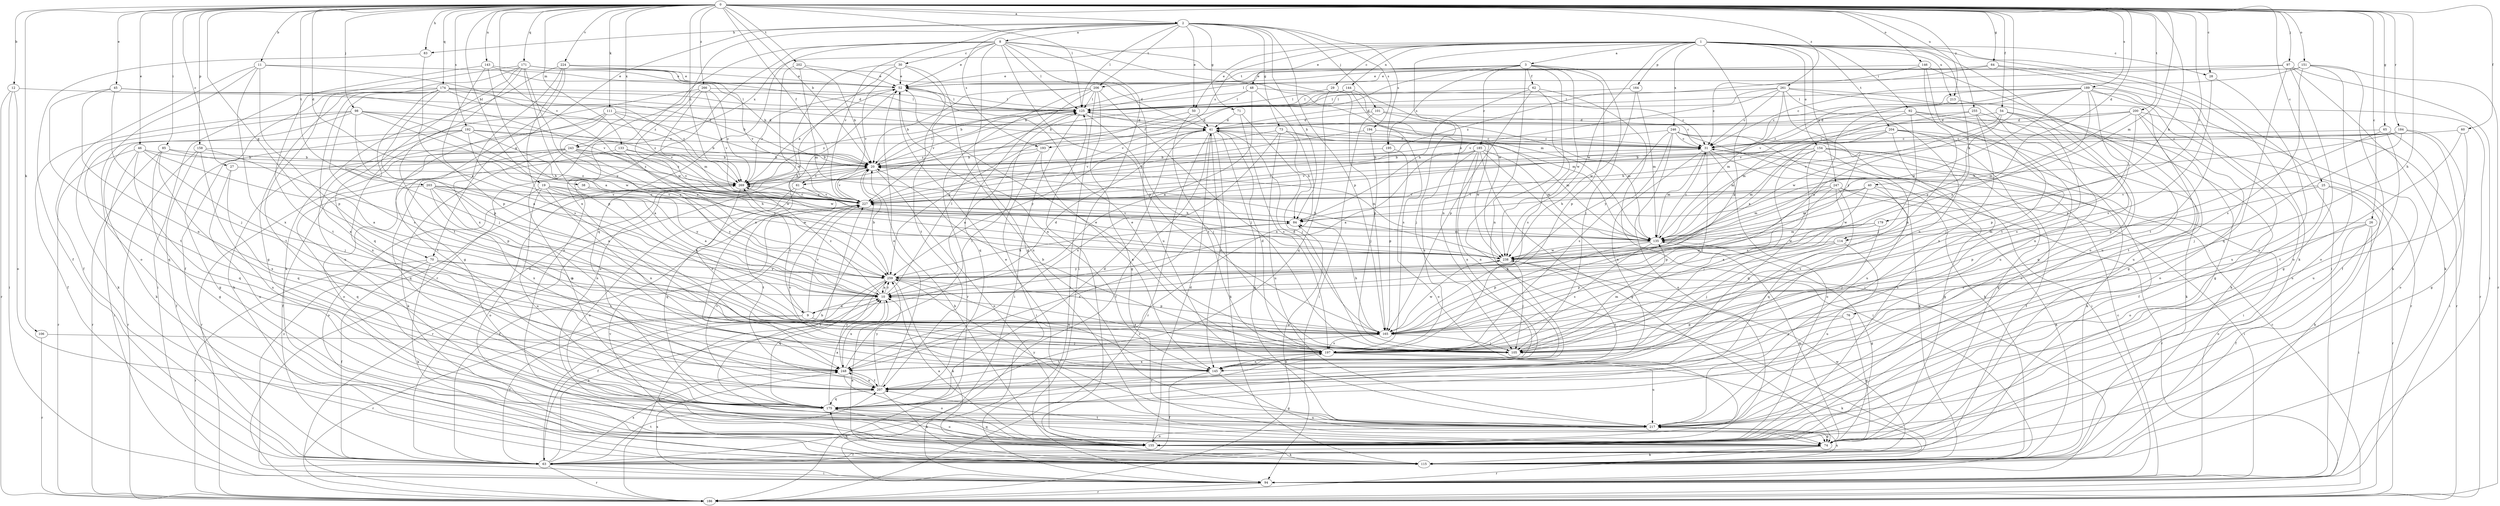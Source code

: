 strict digraph  {
0;
1;
2;
3;
8;
9;
10;
11;
12;
19;
20;
25;
26;
27;
28;
29;
30;
31;
38;
40;
41;
45;
46;
48;
50;
52;
54;
60;
61;
62;
63;
64;
65;
70;
71;
73;
74;
76;
83;
84;
85;
92;
94;
97;
98;
101;
105;
106;
111;
114;
115;
125;
133;
135;
143;
144;
145;
146;
151;
154;
155;
158;
164;
165;
171;
174;
175;
179;
184;
185;
186;
189;
192;
193;
194;
195;
197;
200;
202;
203;
204;
206;
207;
213;
217;
224;
227;
238;
243;
246;
247;
248;
255;
259;
261;
266;
269;
0 -> 2  [label=a];
0 -> 11  [label=b];
0 -> 12  [label=b];
0 -> 19  [label=b];
0 -> 20  [label=b];
0 -> 25  [label=c];
0 -> 26  [label=c];
0 -> 27  [label=c];
0 -> 28  [label=c];
0 -> 38  [label=d];
0 -> 40  [label=d];
0 -> 45  [label=e];
0 -> 46  [label=e];
0 -> 54  [label=f];
0 -> 60  [label=f];
0 -> 61  [label=f];
0 -> 64  [label=g];
0 -> 65  [label=g];
0 -> 70  [label=g];
0 -> 76  [label=h];
0 -> 83  [label=h];
0 -> 85  [label=i];
0 -> 97  [label=j];
0 -> 98  [label=j];
0 -> 106  [label=k];
0 -> 111  [label=k];
0 -> 114  [label=k];
0 -> 125  [label=l];
0 -> 133  [label=m];
0 -> 135  [label=m];
0 -> 143  [label=n];
0 -> 146  [label=o];
0 -> 151  [label=o];
0 -> 158  [label=p];
0 -> 171  [label=q];
0 -> 174  [label=q];
0 -> 179  [label=r];
0 -> 184  [label=r];
0 -> 189  [label=s];
0 -> 192  [label=s];
0 -> 200  [label=t];
0 -> 202  [label=t];
0 -> 203  [label=t];
0 -> 213  [label=u];
0 -> 224  [label=v];
0 -> 227  [label=v];
0 -> 238  [label=w];
0 -> 243  [label=x];
0 -> 255  [label=y];
0 -> 261  [label=z];
0 -> 266  [label=z];
0 -> 269  [label=z];
1 -> 3  [label=a];
1 -> 28  [label=c];
1 -> 29  [label=c];
1 -> 48  [label=e];
1 -> 50  [label=e];
1 -> 92  [label=i];
1 -> 94  [label=i];
1 -> 114  [label=k];
1 -> 115  [label=k];
1 -> 144  [label=n];
1 -> 145  [label=n];
1 -> 154  [label=o];
1 -> 155  [label=o];
1 -> 164  [label=p];
1 -> 165  [label=p];
1 -> 193  [label=s];
1 -> 204  [label=t];
1 -> 213  [label=u];
1 -> 238  [label=w];
1 -> 243  [label=x];
1 -> 246  [label=x];
1 -> 247  [label=x];
2 -> 8  [label=a];
2 -> 50  [label=e];
2 -> 70  [label=g];
2 -> 71  [label=g];
2 -> 73  [label=g];
2 -> 83  [label=h];
2 -> 84  [label=h];
2 -> 101  [label=j];
2 -> 125  [label=l];
2 -> 145  [label=n];
2 -> 165  [label=p];
2 -> 193  [label=s];
2 -> 194  [label=s];
2 -> 195  [label=s];
2 -> 206  [label=t];
2 -> 227  [label=v];
3 -> 20  [label=b];
3 -> 61  [label=f];
3 -> 62  [label=f];
3 -> 105  [label=j];
3 -> 115  [label=k];
3 -> 145  [label=n];
3 -> 165  [label=p];
3 -> 185  [label=r];
3 -> 195  [label=s];
3 -> 206  [label=t];
3 -> 238  [label=w];
8 -> 30  [label=c];
8 -> 52  [label=e];
8 -> 74  [label=g];
8 -> 94  [label=i];
8 -> 125  [label=l];
8 -> 135  [label=m];
8 -> 155  [label=o];
8 -> 165  [label=p];
8 -> 175  [label=q];
8 -> 186  [label=r];
8 -> 217  [label=u];
8 -> 238  [label=w];
9 -> 41  [label=d];
9 -> 63  [label=f];
9 -> 165  [label=p];
9 -> 186  [label=r];
9 -> 197  [label=s];
9 -> 227  [label=v];
9 -> 269  [label=z];
10 -> 9  [label=a];
10 -> 125  [label=l];
10 -> 248  [label=x];
10 -> 259  [label=y];
10 -> 269  [label=z];
11 -> 52  [label=e];
11 -> 63  [label=f];
11 -> 155  [label=o];
11 -> 165  [label=p];
11 -> 248  [label=x];
11 -> 269  [label=z];
12 -> 94  [label=i];
12 -> 125  [label=l];
12 -> 155  [label=o];
12 -> 186  [label=r];
19 -> 9  [label=a];
19 -> 10  [label=a];
19 -> 145  [label=n];
19 -> 155  [label=o];
19 -> 217  [label=u];
19 -> 227  [label=v];
19 -> 259  [label=y];
20 -> 125  [label=l];
20 -> 135  [label=m];
20 -> 155  [label=o];
20 -> 186  [label=r];
20 -> 227  [label=v];
20 -> 269  [label=z];
25 -> 115  [label=k];
25 -> 155  [label=o];
25 -> 165  [label=p];
25 -> 186  [label=r];
25 -> 227  [label=v];
26 -> 63  [label=f];
26 -> 94  [label=i];
26 -> 135  [label=m];
26 -> 155  [label=o];
26 -> 197  [label=s];
27 -> 217  [label=u];
27 -> 248  [label=x];
27 -> 269  [label=z];
28 -> 197  [label=s];
28 -> 217  [label=u];
29 -> 125  [label=l];
29 -> 165  [label=p];
29 -> 175  [label=q];
30 -> 52  [label=e];
30 -> 63  [label=f];
30 -> 207  [label=t];
30 -> 217  [label=u];
30 -> 227  [label=v];
30 -> 248  [label=x];
31 -> 20  [label=b];
31 -> 105  [label=j];
31 -> 115  [label=k];
31 -> 125  [label=l];
31 -> 135  [label=m];
31 -> 145  [label=n];
31 -> 155  [label=o];
38 -> 227  [label=v];
38 -> 259  [label=y];
40 -> 84  [label=h];
40 -> 94  [label=i];
40 -> 135  [label=m];
40 -> 197  [label=s];
40 -> 227  [label=v];
40 -> 238  [label=w];
41 -> 31  [label=c];
41 -> 63  [label=f];
41 -> 74  [label=g];
41 -> 115  [label=k];
41 -> 135  [label=m];
41 -> 145  [label=n];
41 -> 186  [label=r];
41 -> 259  [label=y];
41 -> 269  [label=z];
45 -> 105  [label=j];
45 -> 125  [label=l];
45 -> 145  [label=n];
45 -> 207  [label=t];
45 -> 227  [label=v];
46 -> 10  [label=a];
46 -> 20  [label=b];
46 -> 94  [label=i];
46 -> 105  [label=j];
46 -> 175  [label=q];
46 -> 186  [label=r];
48 -> 10  [label=a];
48 -> 20  [label=b];
48 -> 31  [label=c];
48 -> 125  [label=l];
48 -> 248  [label=x];
50 -> 41  [label=d];
50 -> 197  [label=s];
50 -> 259  [label=y];
52 -> 125  [label=l];
52 -> 135  [label=m];
52 -> 145  [label=n];
52 -> 155  [label=o];
52 -> 269  [label=z];
54 -> 41  [label=d];
54 -> 74  [label=g];
54 -> 145  [label=n];
54 -> 197  [label=s];
54 -> 238  [label=w];
54 -> 259  [label=y];
60 -> 31  [label=c];
60 -> 207  [label=t];
60 -> 217  [label=u];
61 -> 155  [label=o];
61 -> 175  [label=q];
61 -> 207  [label=t];
61 -> 227  [label=v];
62 -> 84  [label=h];
62 -> 94  [label=i];
62 -> 125  [label=l];
62 -> 165  [label=p];
62 -> 197  [label=s];
63 -> 10  [label=a];
63 -> 20  [label=b];
63 -> 94  [label=i];
63 -> 186  [label=r];
63 -> 207  [label=t];
63 -> 238  [label=w];
63 -> 248  [label=x];
64 -> 52  [label=e];
64 -> 115  [label=k];
64 -> 207  [label=t];
64 -> 269  [label=z];
65 -> 31  [label=c];
65 -> 155  [label=o];
65 -> 165  [label=p];
65 -> 217  [label=u];
70 -> 10  [label=a];
70 -> 63  [label=f];
70 -> 115  [label=k];
70 -> 186  [label=r];
70 -> 197  [label=s];
70 -> 259  [label=y];
71 -> 41  [label=d];
71 -> 105  [label=j];
71 -> 197  [label=s];
73 -> 31  [label=c];
73 -> 84  [label=h];
73 -> 217  [label=u];
73 -> 227  [label=v];
73 -> 238  [label=w];
73 -> 248  [label=x];
74 -> 63  [label=f];
74 -> 115  [label=k];
74 -> 135  [label=m];
74 -> 186  [label=r];
74 -> 207  [label=t];
74 -> 227  [label=v];
76 -> 74  [label=g];
76 -> 105  [label=j];
76 -> 165  [label=p];
83 -> 10  [label=a];
83 -> 63  [label=f];
84 -> 135  [label=m];
84 -> 227  [label=v];
84 -> 248  [label=x];
85 -> 20  [label=b];
85 -> 74  [label=g];
85 -> 175  [label=q];
85 -> 186  [label=r];
85 -> 269  [label=z];
92 -> 10  [label=a];
92 -> 41  [label=d];
92 -> 105  [label=j];
92 -> 115  [label=k];
92 -> 155  [label=o];
92 -> 186  [label=r];
94 -> 31  [label=c];
94 -> 186  [label=r];
94 -> 248  [label=x];
94 -> 269  [label=z];
97 -> 52  [label=e];
97 -> 94  [label=i];
97 -> 115  [label=k];
97 -> 125  [label=l];
97 -> 155  [label=o];
97 -> 175  [label=q];
98 -> 10  [label=a];
98 -> 41  [label=d];
98 -> 63  [label=f];
98 -> 115  [label=k];
98 -> 175  [label=q];
98 -> 238  [label=w];
98 -> 259  [label=y];
98 -> 269  [label=z];
101 -> 31  [label=c];
101 -> 41  [label=d];
101 -> 94  [label=i];
101 -> 135  [label=m];
105 -> 20  [label=b];
105 -> 52  [label=e];
105 -> 135  [label=m];
106 -> 105  [label=j];
106 -> 186  [label=r];
111 -> 20  [label=b];
111 -> 41  [label=d];
111 -> 115  [label=k];
111 -> 207  [label=t];
111 -> 227  [label=v];
111 -> 259  [label=y];
114 -> 105  [label=j];
114 -> 165  [label=p];
114 -> 217  [label=u];
114 -> 238  [label=w];
115 -> 10  [label=a];
115 -> 125  [label=l];
115 -> 175  [label=q];
115 -> 217  [label=u];
115 -> 227  [label=v];
125 -> 41  [label=d];
125 -> 94  [label=i];
125 -> 105  [label=j];
125 -> 269  [label=z];
133 -> 20  [label=b];
133 -> 175  [label=q];
133 -> 227  [label=v];
133 -> 238  [label=w];
135 -> 31  [label=c];
135 -> 74  [label=g];
135 -> 165  [label=p];
135 -> 197  [label=s];
135 -> 238  [label=w];
143 -> 10  [label=a];
143 -> 20  [label=b];
143 -> 52  [label=e];
143 -> 165  [label=p];
143 -> 207  [label=t];
144 -> 20  [label=b];
144 -> 105  [label=j];
144 -> 125  [label=l];
144 -> 197  [label=s];
144 -> 227  [label=v];
145 -> 63  [label=f];
145 -> 74  [label=g];
145 -> 227  [label=v];
146 -> 31  [label=c];
146 -> 52  [label=e];
146 -> 145  [label=n];
146 -> 207  [label=t];
146 -> 217  [label=u];
151 -> 31  [label=c];
151 -> 52  [label=e];
151 -> 63  [label=f];
151 -> 155  [label=o];
151 -> 186  [label=r];
151 -> 197  [label=s];
154 -> 20  [label=b];
154 -> 63  [label=f];
154 -> 74  [label=g];
154 -> 94  [label=i];
154 -> 115  [label=k];
154 -> 135  [label=m];
154 -> 175  [label=q];
154 -> 197  [label=s];
154 -> 227  [label=v];
155 -> 10  [label=a];
155 -> 20  [label=b];
155 -> 41  [label=d];
155 -> 115  [label=k];
155 -> 175  [label=q];
158 -> 20  [label=b];
158 -> 63  [label=f];
158 -> 165  [label=p];
158 -> 186  [label=r];
158 -> 217  [label=u];
164 -> 125  [label=l];
164 -> 135  [label=m];
164 -> 238  [label=w];
165 -> 41  [label=d];
165 -> 84  [label=h];
165 -> 105  [label=j];
165 -> 197  [label=s];
165 -> 207  [label=t];
165 -> 238  [label=w];
171 -> 41  [label=d];
171 -> 52  [label=e];
171 -> 63  [label=f];
171 -> 74  [label=g];
171 -> 165  [label=p];
171 -> 175  [label=q];
171 -> 207  [label=t];
171 -> 227  [label=v];
171 -> 259  [label=y];
174 -> 20  [label=b];
174 -> 31  [label=c];
174 -> 94  [label=i];
174 -> 105  [label=j];
174 -> 125  [label=l];
174 -> 165  [label=p];
174 -> 197  [label=s];
174 -> 207  [label=t];
174 -> 248  [label=x];
174 -> 269  [label=z];
175 -> 10  [label=a];
175 -> 41  [label=d];
175 -> 155  [label=o];
175 -> 197  [label=s];
175 -> 217  [label=u];
175 -> 227  [label=v];
179 -> 10  [label=a];
179 -> 105  [label=j];
179 -> 135  [label=m];
179 -> 238  [label=w];
184 -> 31  [label=c];
184 -> 74  [label=g];
184 -> 84  [label=h];
184 -> 94  [label=i];
184 -> 105  [label=j];
184 -> 227  [label=v];
185 -> 10  [label=a];
185 -> 20  [label=b];
185 -> 74  [label=g];
185 -> 94  [label=i];
185 -> 135  [label=m];
185 -> 145  [label=n];
185 -> 197  [label=s];
185 -> 248  [label=x];
186 -> 10  [label=a];
186 -> 31  [label=c];
186 -> 84  [label=h];
189 -> 10  [label=a];
189 -> 31  [label=c];
189 -> 74  [label=g];
189 -> 125  [label=l];
189 -> 165  [label=p];
189 -> 186  [label=r];
189 -> 217  [label=u];
189 -> 227  [label=v];
189 -> 238  [label=w];
189 -> 269  [label=z];
192 -> 10  [label=a];
192 -> 20  [label=b];
192 -> 31  [label=c];
192 -> 74  [label=g];
192 -> 84  [label=h];
192 -> 115  [label=k];
192 -> 248  [label=x];
193 -> 10  [label=a];
193 -> 20  [label=b];
193 -> 94  [label=i];
193 -> 145  [label=n];
194 -> 31  [label=c];
194 -> 105  [label=j];
194 -> 227  [label=v];
195 -> 20  [label=b];
195 -> 155  [label=o];
195 -> 165  [label=p];
197 -> 10  [label=a];
197 -> 41  [label=d];
197 -> 52  [label=e];
197 -> 115  [label=k];
197 -> 145  [label=n];
197 -> 217  [label=u];
197 -> 248  [label=x];
200 -> 41  [label=d];
200 -> 135  [label=m];
200 -> 155  [label=o];
200 -> 165  [label=p];
200 -> 186  [label=r];
200 -> 207  [label=t];
200 -> 227  [label=v];
202 -> 20  [label=b];
202 -> 52  [label=e];
202 -> 135  [label=m];
202 -> 238  [label=w];
203 -> 10  [label=a];
203 -> 84  [label=h];
203 -> 145  [label=n];
203 -> 175  [label=q];
203 -> 227  [label=v];
203 -> 238  [label=w];
203 -> 248  [label=x];
204 -> 31  [label=c];
204 -> 63  [label=f];
204 -> 74  [label=g];
204 -> 84  [label=h];
204 -> 115  [label=k];
204 -> 135  [label=m];
204 -> 155  [label=o];
206 -> 20  [label=b];
206 -> 74  [label=g];
206 -> 94  [label=i];
206 -> 105  [label=j];
206 -> 125  [label=l];
206 -> 175  [label=q];
206 -> 186  [label=r];
206 -> 227  [label=v];
207 -> 52  [label=e];
207 -> 115  [label=k];
207 -> 175  [label=q];
207 -> 248  [label=x];
207 -> 259  [label=y];
213 -> 10  [label=a];
213 -> 217  [label=u];
217 -> 52  [label=e];
217 -> 74  [label=g];
217 -> 155  [label=o];
217 -> 259  [label=y];
224 -> 41  [label=d];
224 -> 52  [label=e];
224 -> 74  [label=g];
224 -> 115  [label=k];
224 -> 197  [label=s];
224 -> 248  [label=x];
227 -> 31  [label=c];
227 -> 63  [label=f];
227 -> 84  [label=h];
227 -> 269  [label=z];
238 -> 20  [label=b];
238 -> 105  [label=j];
238 -> 207  [label=t];
238 -> 259  [label=y];
243 -> 20  [label=b];
243 -> 63  [label=f];
243 -> 115  [label=k];
243 -> 155  [label=o];
243 -> 175  [label=q];
243 -> 186  [label=r];
243 -> 238  [label=w];
243 -> 259  [label=y];
243 -> 269  [label=z];
246 -> 20  [label=b];
246 -> 31  [label=c];
246 -> 94  [label=i];
246 -> 115  [label=k];
246 -> 155  [label=o];
246 -> 197  [label=s];
246 -> 217  [label=u];
246 -> 259  [label=y];
247 -> 105  [label=j];
247 -> 115  [label=k];
247 -> 135  [label=m];
247 -> 165  [label=p];
247 -> 175  [label=q];
247 -> 186  [label=r];
247 -> 227  [label=v];
248 -> 125  [label=l];
248 -> 155  [label=o];
248 -> 207  [label=t];
248 -> 259  [label=y];
255 -> 41  [label=d];
255 -> 105  [label=j];
255 -> 135  [label=m];
255 -> 175  [label=q];
255 -> 248  [label=x];
259 -> 10  [label=a];
259 -> 20  [label=b];
259 -> 63  [label=f];
259 -> 84  [label=h];
259 -> 115  [label=k];
259 -> 145  [label=n];
259 -> 165  [label=p];
259 -> 175  [label=q];
261 -> 31  [label=c];
261 -> 41  [label=d];
261 -> 74  [label=g];
261 -> 125  [label=l];
261 -> 135  [label=m];
261 -> 145  [label=n];
261 -> 217  [label=u];
261 -> 227  [label=v];
261 -> 259  [label=y];
266 -> 125  [label=l];
266 -> 135  [label=m];
266 -> 217  [label=u];
266 -> 227  [label=v];
266 -> 238  [label=w];
266 -> 269  [label=z];
269 -> 20  [label=b];
269 -> 52  [label=e];
269 -> 155  [label=o];
269 -> 197  [label=s];
269 -> 227  [label=v];
}
